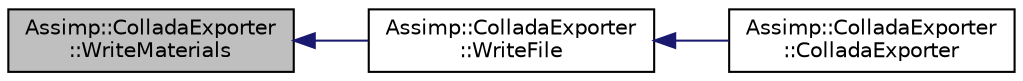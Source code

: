 digraph "Assimp::ColladaExporter::WriteMaterials"
{
  edge [fontname="Helvetica",fontsize="10",labelfontname="Helvetica",labelfontsize="10"];
  node [fontname="Helvetica",fontsize="10",shape=record];
  rankdir="LR";
  Node1 [label="Assimp::ColladaExporter\l::WriteMaterials",height=0.2,width=0.4,color="black", fillcolor="grey75", style="filled", fontcolor="black"];
  Node1 -> Node2 [dir="back",color="midnightblue",fontsize="10",style="solid"];
  Node2 [label="Assimp::ColladaExporter\l::WriteFile",height=0.2,width=0.4,color="black", fillcolor="white", style="filled",URL="$class_assimp_1_1_collada_exporter.html#a03044e96722b7ec8dcd295253176fc18",tooltip="Starts writing the contents. "];
  Node2 -> Node3 [dir="back",color="midnightblue",fontsize="10",style="solid"];
  Node3 [label="Assimp::ColladaExporter\l::ColladaExporter",height=0.2,width=0.4,color="black", fillcolor="white", style="filled",URL="$class_assimp_1_1_collada_exporter.html#a5b0a79d70cce72255dba4f6f15cff4d4",tooltip="Constructor for a specific scene to export. "];
}
